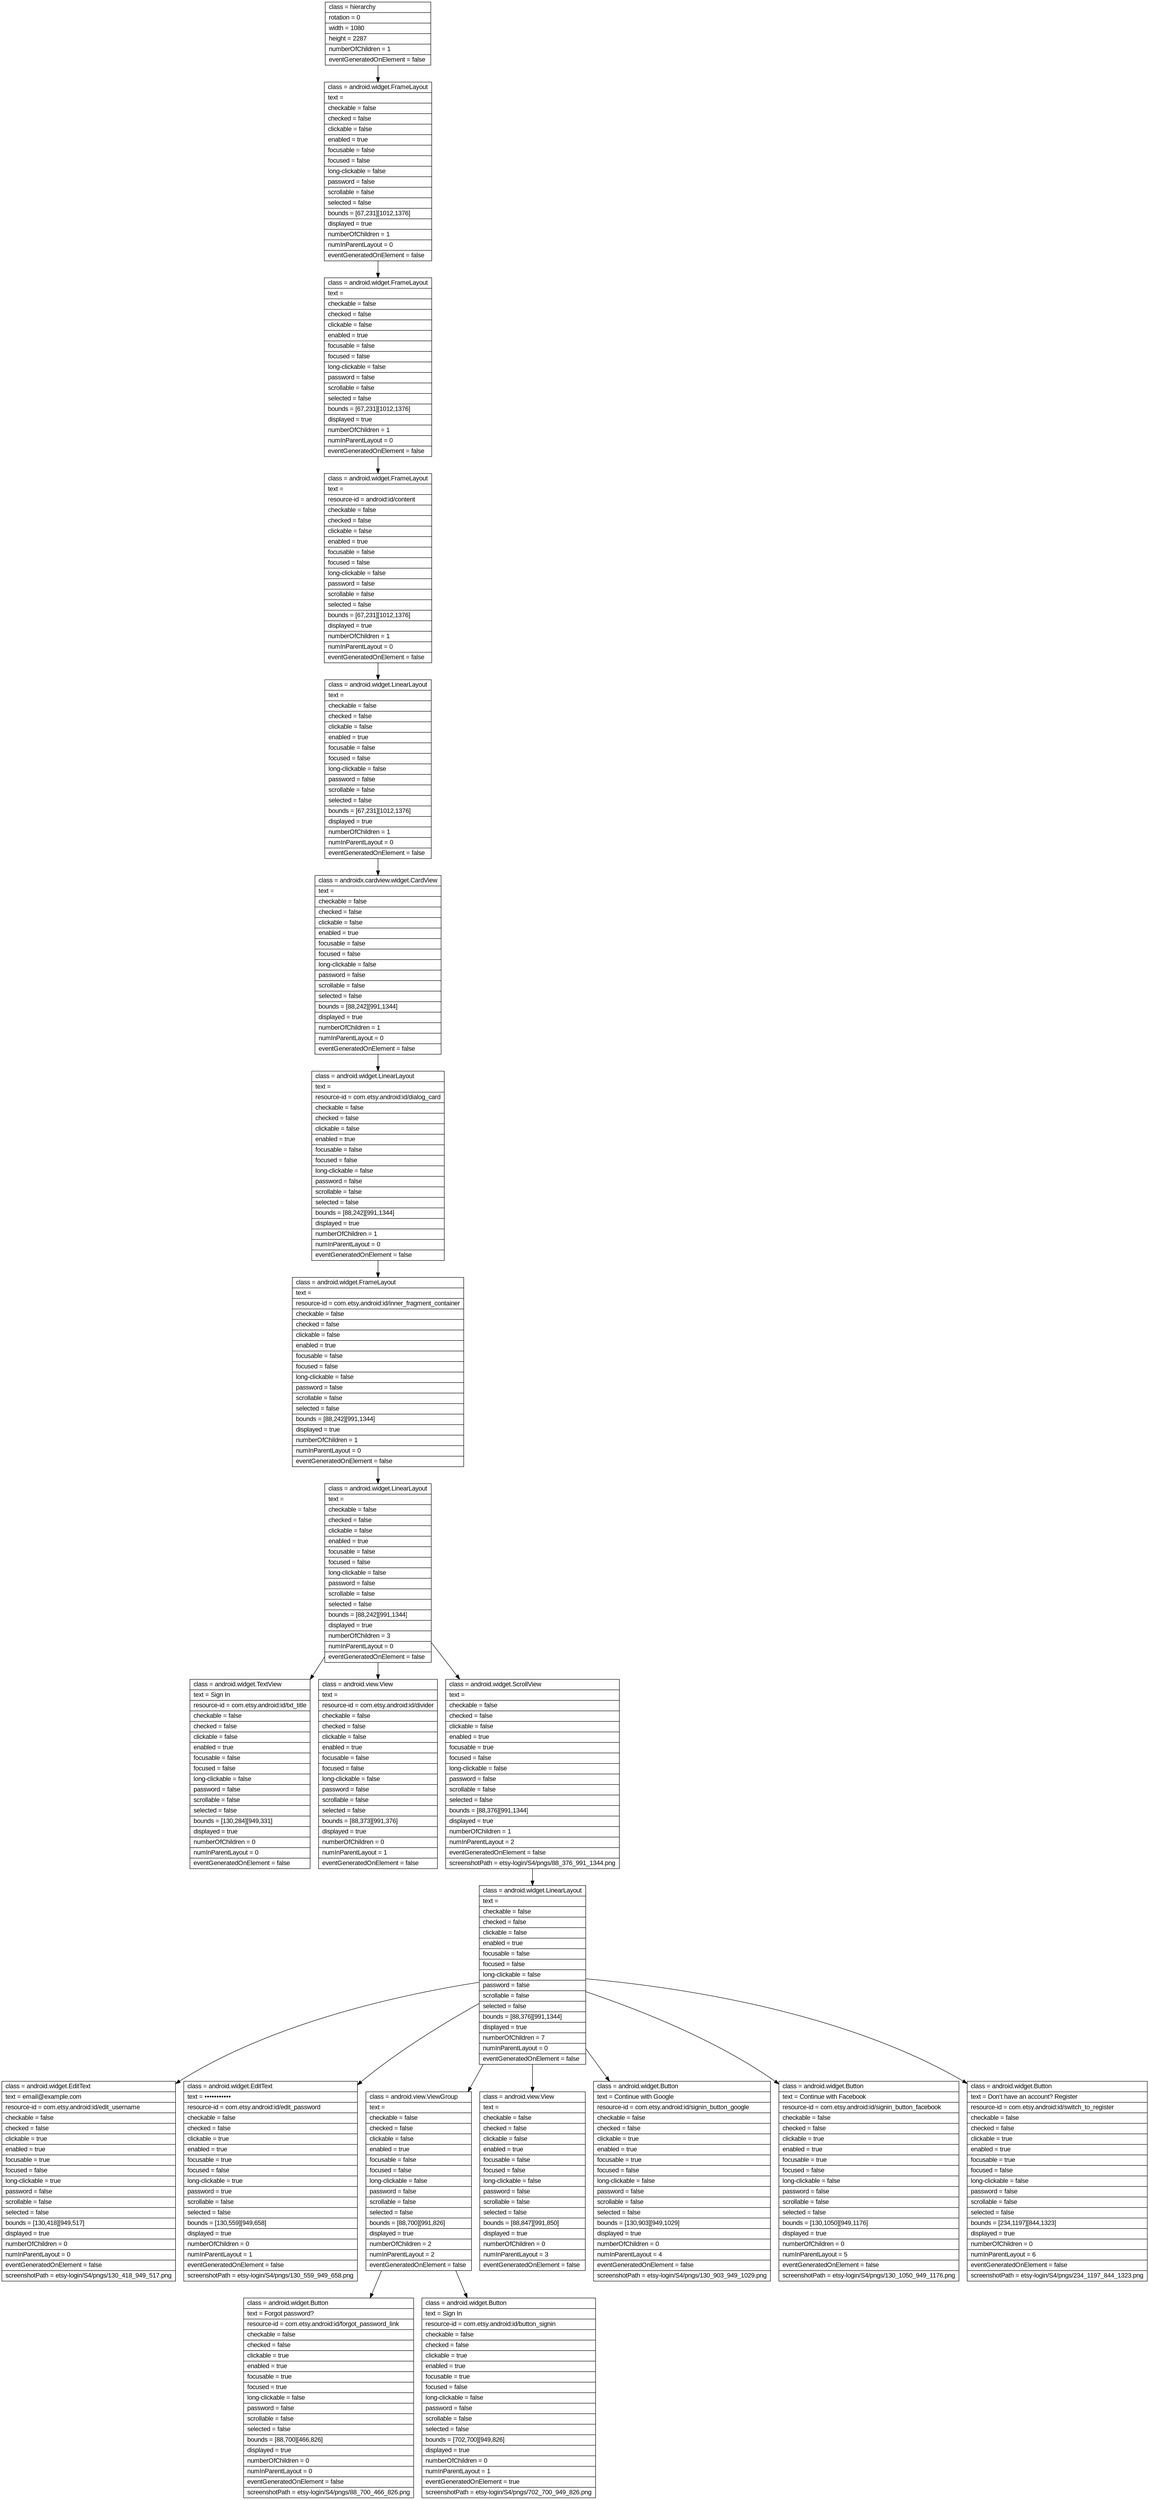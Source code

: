 digraph Layout {

	node [shape=record fontname=Arial];

	0	[label="{class = hierarchy\l|rotation = 0\l|width = 1080\l|height = 2287\l|numberOfChildren = 1\l|eventGeneratedOnElement = false \l}"]
	1	[label="{class = android.widget.FrameLayout\l|text = \l|checkable = false\l|checked = false\l|clickable = false\l|enabled = true\l|focusable = false\l|focused = false\l|long-clickable = false\l|password = false\l|scrollable = false\l|selected = false\l|bounds = [67,231][1012,1376]\l|displayed = true\l|numberOfChildren = 1\l|numInParentLayout = 0\l|eventGeneratedOnElement = false \l}"]
	2	[label="{class = android.widget.FrameLayout\l|text = \l|checkable = false\l|checked = false\l|clickable = false\l|enabled = true\l|focusable = false\l|focused = false\l|long-clickable = false\l|password = false\l|scrollable = false\l|selected = false\l|bounds = [67,231][1012,1376]\l|displayed = true\l|numberOfChildren = 1\l|numInParentLayout = 0\l|eventGeneratedOnElement = false \l}"]
	3	[label="{class = android.widget.FrameLayout\l|text = \l|resource-id = android:id/content\l|checkable = false\l|checked = false\l|clickable = false\l|enabled = true\l|focusable = false\l|focused = false\l|long-clickable = false\l|password = false\l|scrollable = false\l|selected = false\l|bounds = [67,231][1012,1376]\l|displayed = true\l|numberOfChildren = 1\l|numInParentLayout = 0\l|eventGeneratedOnElement = false \l}"]
	4	[label="{class = android.widget.LinearLayout\l|text = \l|checkable = false\l|checked = false\l|clickable = false\l|enabled = true\l|focusable = false\l|focused = false\l|long-clickable = false\l|password = false\l|scrollable = false\l|selected = false\l|bounds = [67,231][1012,1376]\l|displayed = true\l|numberOfChildren = 1\l|numInParentLayout = 0\l|eventGeneratedOnElement = false \l}"]
	5	[label="{class = androidx.cardview.widget.CardView\l|text = \l|checkable = false\l|checked = false\l|clickable = false\l|enabled = true\l|focusable = false\l|focused = false\l|long-clickable = false\l|password = false\l|scrollable = false\l|selected = false\l|bounds = [88,242][991,1344]\l|displayed = true\l|numberOfChildren = 1\l|numInParentLayout = 0\l|eventGeneratedOnElement = false \l}"]
	6	[label="{class = android.widget.LinearLayout\l|text = \l|resource-id = com.etsy.android:id/dialog_card\l|checkable = false\l|checked = false\l|clickable = false\l|enabled = true\l|focusable = false\l|focused = false\l|long-clickable = false\l|password = false\l|scrollable = false\l|selected = false\l|bounds = [88,242][991,1344]\l|displayed = true\l|numberOfChildren = 1\l|numInParentLayout = 0\l|eventGeneratedOnElement = false \l}"]
	7	[label="{class = android.widget.FrameLayout\l|text = \l|resource-id = com.etsy.android:id/inner_fragment_container\l|checkable = false\l|checked = false\l|clickable = false\l|enabled = true\l|focusable = false\l|focused = false\l|long-clickable = false\l|password = false\l|scrollable = false\l|selected = false\l|bounds = [88,242][991,1344]\l|displayed = true\l|numberOfChildren = 1\l|numInParentLayout = 0\l|eventGeneratedOnElement = false \l}"]
	8	[label="{class = android.widget.LinearLayout\l|text = \l|checkable = false\l|checked = false\l|clickable = false\l|enabled = true\l|focusable = false\l|focused = false\l|long-clickable = false\l|password = false\l|scrollable = false\l|selected = false\l|bounds = [88,242][991,1344]\l|displayed = true\l|numberOfChildren = 3\l|numInParentLayout = 0\l|eventGeneratedOnElement = false \l}"]
	9	[label="{class = android.widget.TextView\l|text = Sign In\l|resource-id = com.etsy.android:id/txt_title\l|checkable = false\l|checked = false\l|clickable = false\l|enabled = true\l|focusable = false\l|focused = false\l|long-clickable = false\l|password = false\l|scrollable = false\l|selected = false\l|bounds = [130,284][949,331]\l|displayed = true\l|numberOfChildren = 0\l|numInParentLayout = 0\l|eventGeneratedOnElement = false \l}"]
	10	[label="{class = android.view.View\l|text = \l|resource-id = com.etsy.android:id/divider\l|checkable = false\l|checked = false\l|clickable = false\l|enabled = true\l|focusable = false\l|focused = false\l|long-clickable = false\l|password = false\l|scrollable = false\l|selected = false\l|bounds = [88,373][991,376]\l|displayed = true\l|numberOfChildren = 0\l|numInParentLayout = 1\l|eventGeneratedOnElement = false \l}"]
	11	[label="{class = android.widget.ScrollView\l|text = \l|checkable = false\l|checked = false\l|clickable = false\l|enabled = true\l|focusable = true\l|focused = false\l|long-clickable = false\l|password = false\l|scrollable = false\l|selected = false\l|bounds = [88,376][991,1344]\l|displayed = true\l|numberOfChildren = 1\l|numInParentLayout = 2\l|eventGeneratedOnElement = false \l|screenshotPath = etsy-login/S4/pngs/88_376_991_1344.png\l}"]
	12	[label="{class = android.widget.LinearLayout\l|text = \l|checkable = false\l|checked = false\l|clickable = false\l|enabled = true\l|focusable = false\l|focused = false\l|long-clickable = false\l|password = false\l|scrollable = false\l|selected = false\l|bounds = [88,376][991,1344]\l|displayed = true\l|numberOfChildren = 7\l|numInParentLayout = 0\l|eventGeneratedOnElement = false \l}"]
	13	[label="{class = android.widget.EditText\l|text = email@example.com\l|resource-id = com.etsy.android:id/edit_username\l|checkable = false\l|checked = false\l|clickable = true\l|enabled = true\l|focusable = true\l|focused = false\l|long-clickable = true\l|password = false\l|scrollable = false\l|selected = false\l|bounds = [130,418][949,517]\l|displayed = true\l|numberOfChildren = 0\l|numInParentLayout = 0\l|eventGeneratedOnElement = false \l|screenshotPath = etsy-login/S4/pngs/130_418_949_517.png\l}"]
	14	[label="{class = android.widget.EditText\l|text = •••••••••••\l|resource-id = com.etsy.android:id/edit_password\l|checkable = false\l|checked = false\l|clickable = true\l|enabled = true\l|focusable = true\l|focused = false\l|long-clickable = true\l|password = true\l|scrollable = false\l|selected = false\l|bounds = [130,559][949,658]\l|displayed = true\l|numberOfChildren = 0\l|numInParentLayout = 1\l|eventGeneratedOnElement = false \l|screenshotPath = etsy-login/S4/pngs/130_559_949_658.png\l}"]
	15	[label="{class = android.view.ViewGroup\l|text = \l|checkable = false\l|checked = false\l|clickable = false\l|enabled = true\l|focusable = false\l|focused = false\l|long-clickable = false\l|password = false\l|scrollable = false\l|selected = false\l|bounds = [88,700][991,826]\l|displayed = true\l|numberOfChildren = 2\l|numInParentLayout = 2\l|eventGeneratedOnElement = false \l}"]
	16	[label="{class = android.view.View\l|text = \l|checkable = false\l|checked = false\l|clickable = false\l|enabled = true\l|focusable = false\l|focused = false\l|long-clickable = false\l|password = false\l|scrollable = false\l|selected = false\l|bounds = [88,847][991,850]\l|displayed = true\l|numberOfChildren = 0\l|numInParentLayout = 3\l|eventGeneratedOnElement = false \l}"]
	17	[label="{class = android.widget.Button\l|text = Continue with Google\l|resource-id = com.etsy.android:id/signin_button_google\l|checkable = false\l|checked = false\l|clickable = true\l|enabled = true\l|focusable = true\l|focused = false\l|long-clickable = false\l|password = false\l|scrollable = false\l|selected = false\l|bounds = [130,903][949,1029]\l|displayed = true\l|numberOfChildren = 0\l|numInParentLayout = 4\l|eventGeneratedOnElement = false \l|screenshotPath = etsy-login/S4/pngs/130_903_949_1029.png\l}"]
	18	[label="{class = android.widget.Button\l|text = Continue with Facebook\l|resource-id = com.etsy.android:id/signin_button_facebook\l|checkable = false\l|checked = false\l|clickable = true\l|enabled = true\l|focusable = true\l|focused = false\l|long-clickable = false\l|password = false\l|scrollable = false\l|selected = false\l|bounds = [130,1050][949,1176]\l|displayed = true\l|numberOfChildren = 0\l|numInParentLayout = 5\l|eventGeneratedOnElement = false \l|screenshotPath = etsy-login/S4/pngs/130_1050_949_1176.png\l}"]
	19	[label="{class = android.widget.Button\l|text = Don't have an account? Register\l|resource-id = com.etsy.android:id/switch_to_register\l|checkable = false\l|checked = false\l|clickable = true\l|enabled = true\l|focusable = true\l|focused = false\l|long-clickable = false\l|password = false\l|scrollable = false\l|selected = false\l|bounds = [234,1197][844,1323]\l|displayed = true\l|numberOfChildren = 0\l|numInParentLayout = 6\l|eventGeneratedOnElement = false \l|screenshotPath = etsy-login/S4/pngs/234_1197_844_1323.png\l}"]
	20	[label="{class = android.widget.Button\l|text = Forgot password?\l|resource-id = com.etsy.android:id/forgot_password_link\l|checkable = false\l|checked = false\l|clickable = true\l|enabled = true\l|focusable = true\l|focused = true\l|long-clickable = false\l|password = false\l|scrollable = false\l|selected = false\l|bounds = [88,700][466,826]\l|displayed = true\l|numberOfChildren = 0\l|numInParentLayout = 0\l|eventGeneratedOnElement = false \l|screenshotPath = etsy-login/S4/pngs/88_700_466_826.png\l}"]
	21	[label="{class = android.widget.Button\l|text = Sign In\l|resource-id = com.etsy.android:id/button_signin\l|checkable = false\l|checked = false\l|clickable = true\l|enabled = true\l|focusable = true\l|focused = false\l|long-clickable = false\l|password = false\l|scrollable = false\l|selected = false\l|bounds = [702,700][949,826]\l|displayed = true\l|numberOfChildren = 0\l|numInParentLayout = 1\l|eventGeneratedOnElement = true \l|screenshotPath = etsy-login/S4/pngs/702_700_949_826.png\l}"]


	0 -> 1
	1 -> 2
	2 -> 3
	3 -> 4
	4 -> 5
	5 -> 6
	6 -> 7
	7 -> 8
	8 -> 9
	8 -> 10
	8 -> 11
	11 -> 12
	12 -> 13
	12 -> 14
	12 -> 15
	12 -> 16
	12 -> 17
	12 -> 18
	12 -> 19
	15 -> 20
	15 -> 21


}